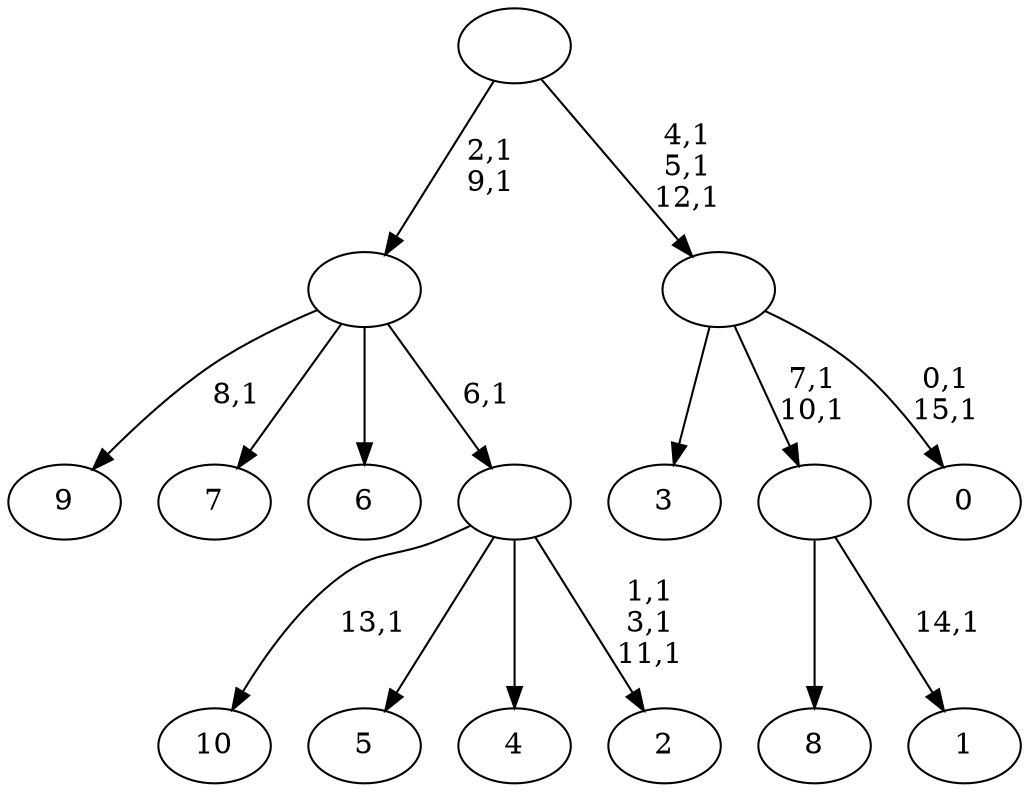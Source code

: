 digraph T {
	27 [label="10"]
	25 [label="9"]
	23 [label="8"]
	22 [label="7"]
	21 [label="6"]
	20 [label="5"]
	19 [label="4"]
	18 [label="3"]
	17 [label="2"]
	13 [label=""]
	12 [label=""]
	10 [label="1"]
	8 [label=""]
	6 [label="0"]
	3 [label=""]
	0 [label=""]
	13 -> 17 [label="1,1\n3,1\n11,1"]
	13 -> 27 [label="13,1"]
	13 -> 20 [label=""]
	13 -> 19 [label=""]
	12 -> 25 [label="8,1"]
	12 -> 22 [label=""]
	12 -> 21 [label=""]
	12 -> 13 [label="6,1"]
	8 -> 10 [label="14,1"]
	8 -> 23 [label=""]
	3 -> 6 [label="0,1\n15,1"]
	3 -> 8 [label="7,1\n10,1"]
	3 -> 18 [label=""]
	0 -> 3 [label="4,1\n5,1\n12,1"]
	0 -> 12 [label="2,1\n9,1"]
}
